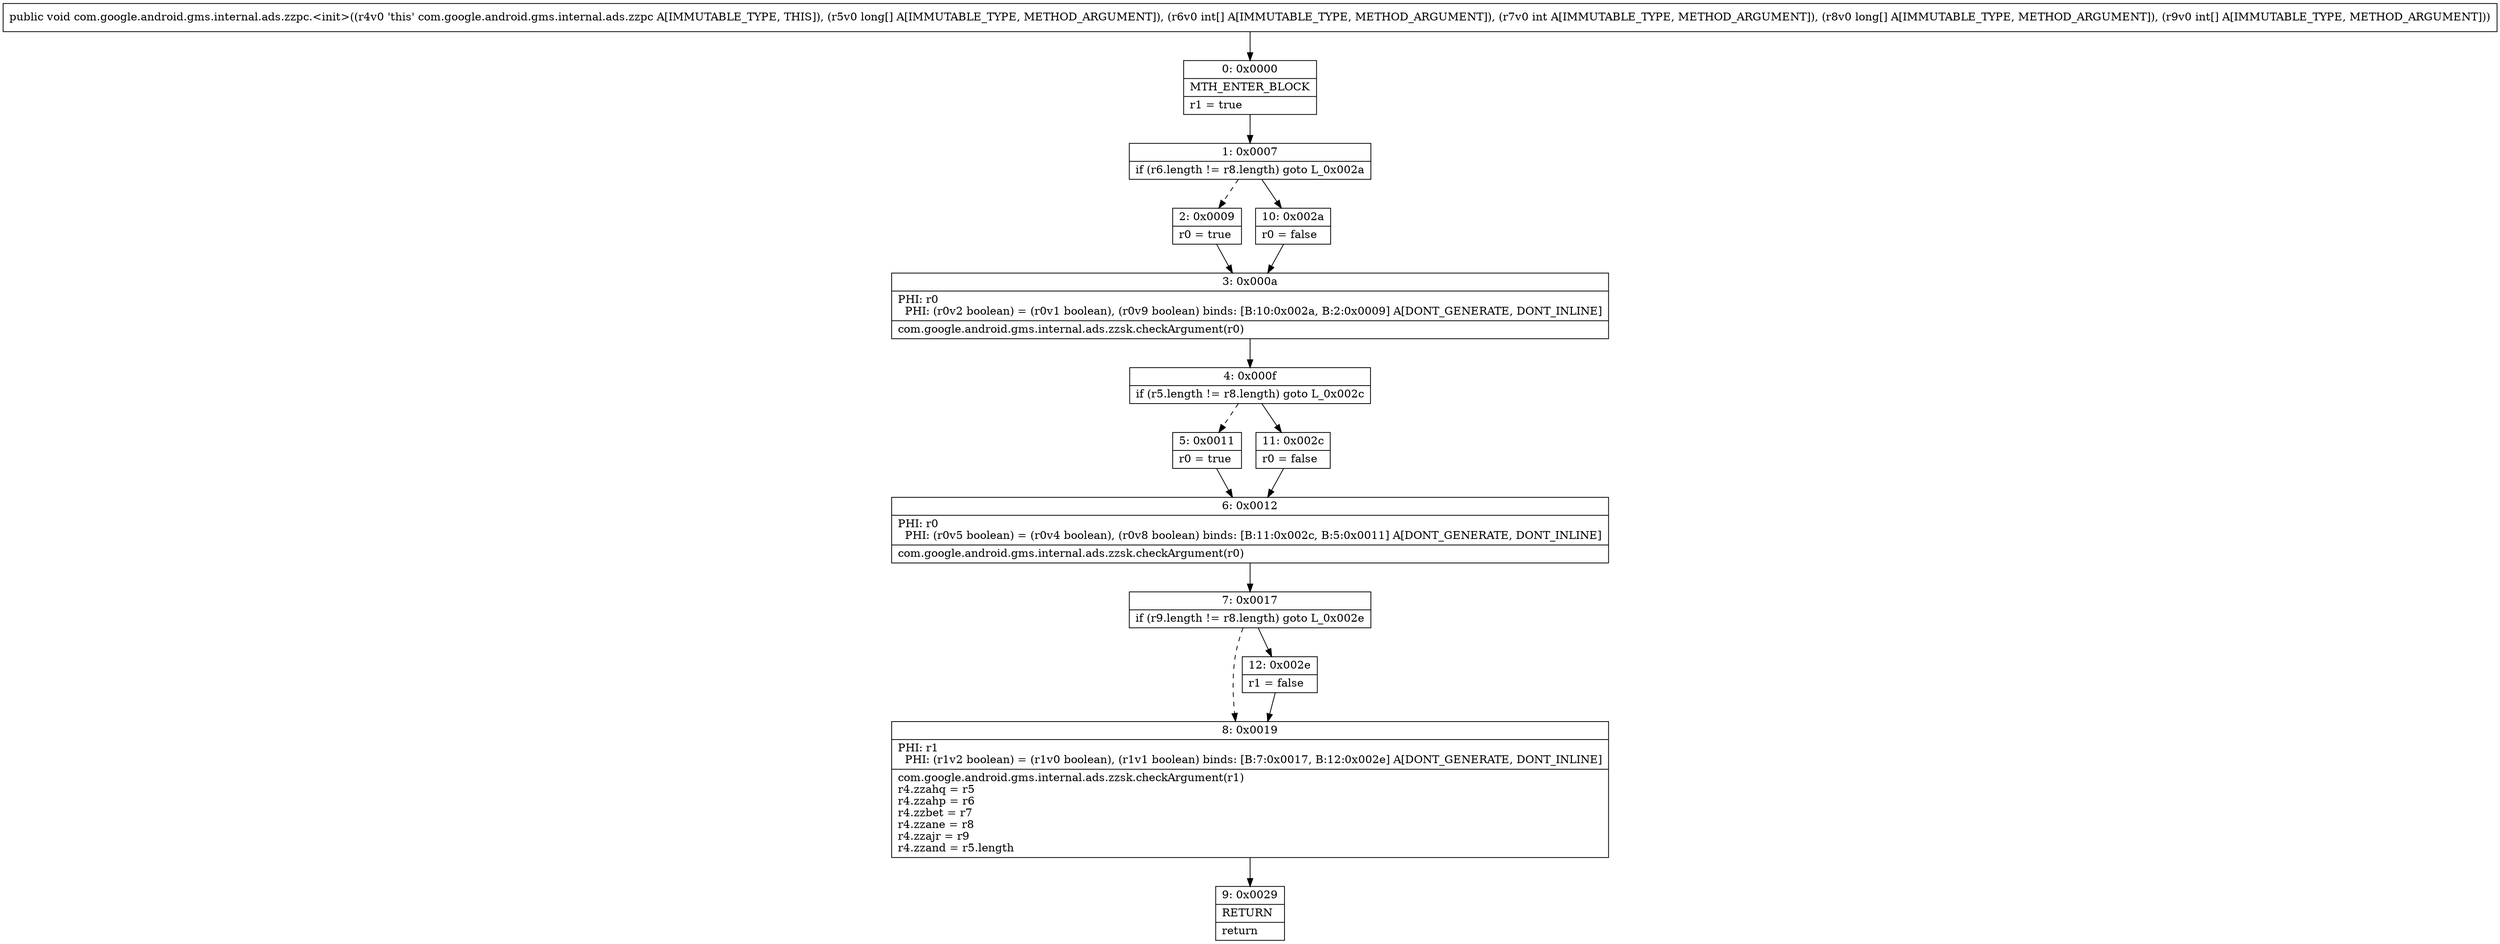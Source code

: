 digraph "CFG forcom.google.android.gms.internal.ads.zzpc.\<init\>([J[II[J[I)V" {
Node_0 [shape=record,label="{0\:\ 0x0000|MTH_ENTER_BLOCK\l|r1 = true\l}"];
Node_1 [shape=record,label="{1\:\ 0x0007|if (r6.length != r8.length) goto L_0x002a\l}"];
Node_2 [shape=record,label="{2\:\ 0x0009|r0 = true\l}"];
Node_3 [shape=record,label="{3\:\ 0x000a|PHI: r0 \l  PHI: (r0v2 boolean) = (r0v1 boolean), (r0v9 boolean) binds: [B:10:0x002a, B:2:0x0009] A[DONT_GENERATE, DONT_INLINE]\l|com.google.android.gms.internal.ads.zzsk.checkArgument(r0)\l}"];
Node_4 [shape=record,label="{4\:\ 0x000f|if (r5.length != r8.length) goto L_0x002c\l}"];
Node_5 [shape=record,label="{5\:\ 0x0011|r0 = true\l}"];
Node_6 [shape=record,label="{6\:\ 0x0012|PHI: r0 \l  PHI: (r0v5 boolean) = (r0v4 boolean), (r0v8 boolean) binds: [B:11:0x002c, B:5:0x0011] A[DONT_GENERATE, DONT_INLINE]\l|com.google.android.gms.internal.ads.zzsk.checkArgument(r0)\l}"];
Node_7 [shape=record,label="{7\:\ 0x0017|if (r9.length != r8.length) goto L_0x002e\l}"];
Node_8 [shape=record,label="{8\:\ 0x0019|PHI: r1 \l  PHI: (r1v2 boolean) = (r1v0 boolean), (r1v1 boolean) binds: [B:7:0x0017, B:12:0x002e] A[DONT_GENERATE, DONT_INLINE]\l|com.google.android.gms.internal.ads.zzsk.checkArgument(r1)\lr4.zzahq = r5\lr4.zzahp = r6\lr4.zzbet = r7\lr4.zzane = r8\lr4.zzajr = r9\lr4.zzand = r5.length\l}"];
Node_9 [shape=record,label="{9\:\ 0x0029|RETURN\l|return\l}"];
Node_10 [shape=record,label="{10\:\ 0x002a|r0 = false\l}"];
Node_11 [shape=record,label="{11\:\ 0x002c|r0 = false\l}"];
Node_12 [shape=record,label="{12\:\ 0x002e|r1 = false\l}"];
MethodNode[shape=record,label="{public void com.google.android.gms.internal.ads.zzpc.\<init\>((r4v0 'this' com.google.android.gms.internal.ads.zzpc A[IMMUTABLE_TYPE, THIS]), (r5v0 long[] A[IMMUTABLE_TYPE, METHOD_ARGUMENT]), (r6v0 int[] A[IMMUTABLE_TYPE, METHOD_ARGUMENT]), (r7v0 int A[IMMUTABLE_TYPE, METHOD_ARGUMENT]), (r8v0 long[] A[IMMUTABLE_TYPE, METHOD_ARGUMENT]), (r9v0 int[] A[IMMUTABLE_TYPE, METHOD_ARGUMENT])) }"];
MethodNode -> Node_0;
Node_0 -> Node_1;
Node_1 -> Node_2[style=dashed];
Node_1 -> Node_10;
Node_2 -> Node_3;
Node_3 -> Node_4;
Node_4 -> Node_5[style=dashed];
Node_4 -> Node_11;
Node_5 -> Node_6;
Node_6 -> Node_7;
Node_7 -> Node_8[style=dashed];
Node_7 -> Node_12;
Node_8 -> Node_9;
Node_10 -> Node_3;
Node_11 -> Node_6;
Node_12 -> Node_8;
}

